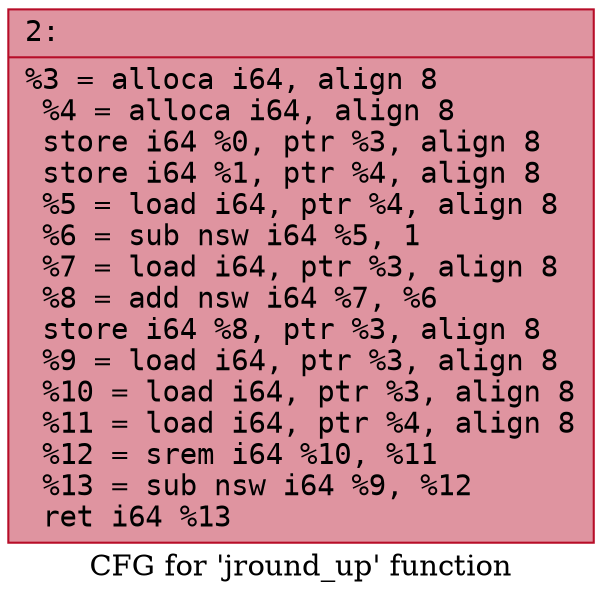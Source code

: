 digraph "CFG for 'jround_up' function" {
	label="CFG for 'jround_up' function";

	Node0x60000249dfe0 [shape=record,color="#b70d28ff", style=filled, fillcolor="#b70d2870" fontname="Courier",label="{2:\l|  %3 = alloca i64, align 8\l  %4 = alloca i64, align 8\l  store i64 %0, ptr %3, align 8\l  store i64 %1, ptr %4, align 8\l  %5 = load i64, ptr %4, align 8\l  %6 = sub nsw i64 %5, 1\l  %7 = load i64, ptr %3, align 8\l  %8 = add nsw i64 %7, %6\l  store i64 %8, ptr %3, align 8\l  %9 = load i64, ptr %3, align 8\l  %10 = load i64, ptr %3, align 8\l  %11 = load i64, ptr %4, align 8\l  %12 = srem i64 %10, %11\l  %13 = sub nsw i64 %9, %12\l  ret i64 %13\l}"];
}
